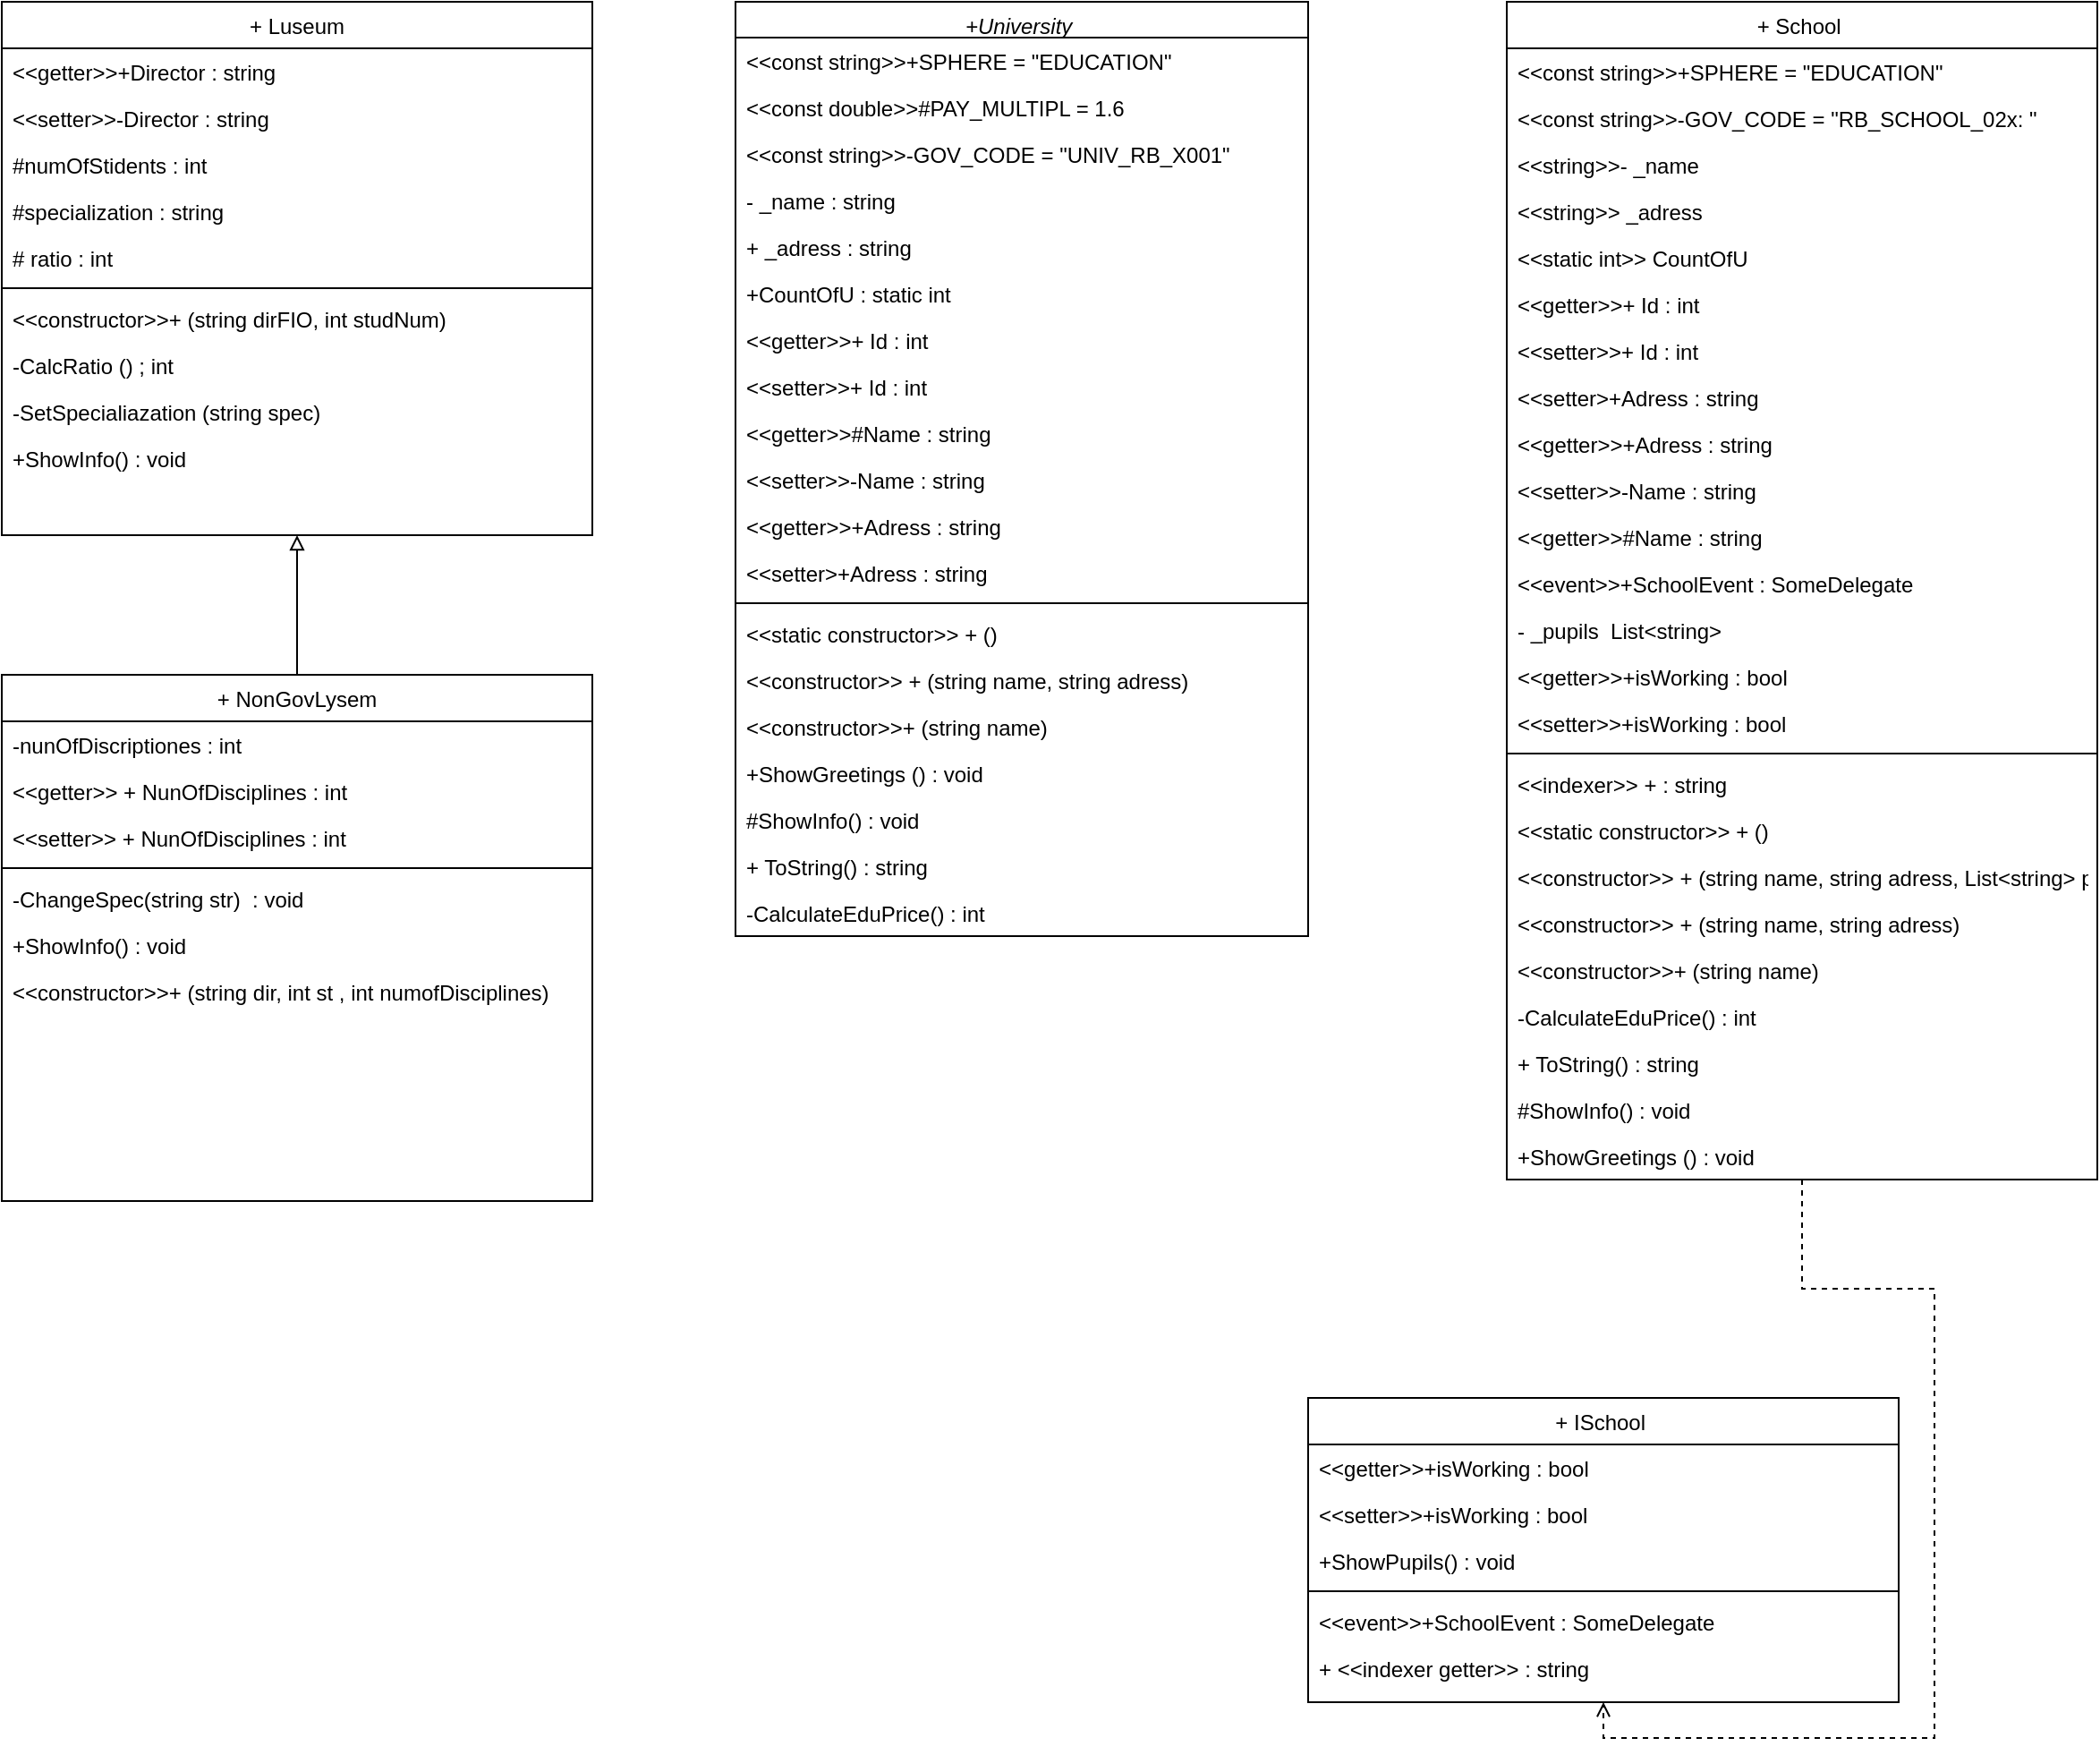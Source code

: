 <mxfile version="20.8.20" type="device"><diagram id="C5RBs43oDa-KdzZeNtuy" name="Page-1"><mxGraphModel dx="1500" dy="1988" grid="1" gridSize="10" guides="1" tooltips="1" connect="1" arrows="1" fold="1" page="1" pageScale="1" pageWidth="827" pageHeight="1169" math="0" shadow="0"><root><mxCell id="WIyWlLk6GJQsqaUBKTNV-0"/><mxCell id="WIyWlLk6GJQsqaUBKTNV-1" parent="WIyWlLk6GJQsqaUBKTNV-0"/><mxCell id="zkfFHV4jXpPFQw0GAbJ--0" value="+University " style="swimlane;fontStyle=2;align=center;verticalAlign=top;childLayout=stackLayout;horizontal=1;startSize=20;horizontalStack=0;resizeParent=1;resizeLast=0;collapsible=1;marginBottom=0;rounded=0;shadow=0;strokeWidth=1;" parent="WIyWlLk6GJQsqaUBKTNV-1" vertex="1"><mxGeometry x="810" y="-670" width="320" height="522" as="geometry"><mxRectangle x="230" y="140" width="160" height="26" as="alternateBounds"/></mxGeometry></mxCell><mxCell id="zkfFHV4jXpPFQw0GAbJ--1" value="&lt;&lt;const string&gt;&gt;+SPHERE = &quot;EDUCATION&quot;" style="text;align=left;verticalAlign=top;spacingLeft=4;spacingRight=4;overflow=hidden;rotatable=0;points=[[0,0.5],[1,0.5]];portConstraint=eastwest;" parent="zkfFHV4jXpPFQw0GAbJ--0" vertex="1"><mxGeometry y="20" width="320" height="26" as="geometry"/></mxCell><mxCell id="zkfFHV4jXpPFQw0GAbJ--2" value="&lt;&lt;const double&gt;&gt;#PAY_MULTIPL = 1.6" style="text;align=left;verticalAlign=top;spacingLeft=4;spacingRight=4;overflow=hidden;rotatable=0;points=[[0,0.5],[1,0.5]];portConstraint=eastwest;rounded=0;shadow=0;html=0;" parent="zkfFHV4jXpPFQw0GAbJ--0" vertex="1"><mxGeometry y="46" width="320" height="26" as="geometry"/></mxCell><mxCell id="zkfFHV4jXpPFQw0GAbJ--3" value="&lt;&lt;const string&gt;&gt;-GOV_CODE = &quot;UNIV_RB_X001&quot;" style="text;align=left;verticalAlign=top;spacingLeft=4;spacingRight=4;overflow=hidden;rotatable=0;points=[[0,0.5],[1,0.5]];portConstraint=eastwest;rounded=0;shadow=0;html=0;" parent="zkfFHV4jXpPFQw0GAbJ--0" vertex="1"><mxGeometry y="72" width="320" height="26" as="geometry"/></mxCell><mxCell id="zkfFHV4jXpPFQw0GAbJ--5" value="- _name : string" style="text;align=left;verticalAlign=top;spacingLeft=4;spacingRight=4;overflow=hidden;rotatable=0;points=[[0,0.5],[1,0.5]];portConstraint=eastwest;" parent="zkfFHV4jXpPFQw0GAbJ--0" vertex="1"><mxGeometry y="98" width="320" height="26" as="geometry"/></mxCell><mxCell id="fwnLO7rDKL6S0W3U5-J9-70" value="+ _adress : string" style="text;align=left;verticalAlign=top;spacingLeft=4;spacingRight=4;overflow=hidden;rotatable=0;points=[[0,0.5],[1,0.5]];portConstraint=eastwest;" parent="zkfFHV4jXpPFQw0GAbJ--0" vertex="1"><mxGeometry y="124" width="320" height="26" as="geometry"/></mxCell><mxCell id="fwnLO7rDKL6S0W3U5-J9-69" value="+CountOfU : static int" style="text;align=left;verticalAlign=top;spacingLeft=4;spacingRight=4;overflow=hidden;rotatable=0;points=[[0,0.5],[1,0.5]];portConstraint=eastwest;" parent="zkfFHV4jXpPFQw0GAbJ--0" vertex="1"><mxGeometry y="150" width="320" height="26" as="geometry"/></mxCell><mxCell id="fwnLO7rDKL6S0W3U5-J9-68" value="&lt;&lt;getter&gt;&gt;+ Id : int&#10;" style="text;align=left;verticalAlign=top;spacingLeft=4;spacingRight=4;overflow=hidden;rotatable=0;points=[[0,0.5],[1,0.5]];portConstraint=eastwest;" parent="zkfFHV4jXpPFQw0GAbJ--0" vertex="1"><mxGeometry y="176" width="320" height="26" as="geometry"/></mxCell><mxCell id="fwnLO7rDKL6S0W3U5-J9-67" value="&lt;&lt;setter&gt;&gt;+ Id : int" style="text;align=left;verticalAlign=top;spacingLeft=4;spacingRight=4;overflow=hidden;rotatable=0;points=[[0,0.5],[1,0.5]];portConstraint=eastwest;" parent="zkfFHV4jXpPFQw0GAbJ--0" vertex="1"><mxGeometry y="202" width="320" height="26" as="geometry"/></mxCell><mxCell id="fwnLO7rDKL6S0W3U5-J9-76" value="&lt;&lt;getter&gt;&gt;#Name : string" style="text;align=left;verticalAlign=top;spacingLeft=4;spacingRight=4;overflow=hidden;rotatable=0;points=[[0,0.5],[1,0.5]];portConstraint=eastwest;" parent="zkfFHV4jXpPFQw0GAbJ--0" vertex="1"><mxGeometry y="228" width="320" height="26" as="geometry"/></mxCell><mxCell id="fwnLO7rDKL6S0W3U5-J9-75" value="&lt;&lt;setter&gt;&gt;-Name : string" style="text;align=left;verticalAlign=top;spacingLeft=4;spacingRight=4;overflow=hidden;rotatable=0;points=[[0,0.5],[1,0.5]];portConstraint=eastwest;" parent="zkfFHV4jXpPFQw0GAbJ--0" vertex="1"><mxGeometry y="254" width="320" height="26" as="geometry"/></mxCell><mxCell id="fwnLO7rDKL6S0W3U5-J9-74" value="&lt;&lt;getter&gt;&gt;+Adress : string" style="text;align=left;verticalAlign=top;spacingLeft=4;spacingRight=4;overflow=hidden;rotatable=0;points=[[0,0.5],[1,0.5]];portConstraint=eastwest;" parent="zkfFHV4jXpPFQw0GAbJ--0" vertex="1"><mxGeometry y="280" width="320" height="26" as="geometry"/></mxCell><mxCell id="fwnLO7rDKL6S0W3U5-J9-73" value="&lt;&lt;setter&gt;+Adress : string" style="text;align=left;verticalAlign=top;spacingLeft=4;spacingRight=4;overflow=hidden;rotatable=0;points=[[0,0.5],[1,0.5]];portConstraint=eastwest;" parent="zkfFHV4jXpPFQw0GAbJ--0" vertex="1"><mxGeometry y="306" width="320" height="26" as="geometry"/></mxCell><mxCell id="zkfFHV4jXpPFQw0GAbJ--4" value="" style="line;html=1;strokeWidth=1;align=left;verticalAlign=middle;spacingTop=-1;spacingLeft=3;spacingRight=3;rotatable=0;labelPosition=right;points=[];portConstraint=eastwest;" parent="zkfFHV4jXpPFQw0GAbJ--0" vertex="1"><mxGeometry y="332" width="320" height="8" as="geometry"/></mxCell><mxCell id="fwnLO7rDKL6S0W3U5-J9-72" value="&lt;&lt;static constructor&gt;&gt; + ()" style="text;align=left;verticalAlign=top;spacingLeft=4;spacingRight=4;overflow=hidden;rotatable=0;points=[[0,0.5],[1,0.5]];portConstraint=eastwest;" parent="zkfFHV4jXpPFQw0GAbJ--0" vertex="1"><mxGeometry y="340" width="320" height="26" as="geometry"/></mxCell><mxCell id="fwnLO7rDKL6S0W3U5-J9-71" value="&lt;&lt;constructor&gt;&gt; + (string name, string adress)" style="text;align=left;verticalAlign=top;spacingLeft=4;spacingRight=4;overflow=hidden;rotatable=0;points=[[0,0.5],[1,0.5]];portConstraint=eastwest;" parent="zkfFHV4jXpPFQw0GAbJ--0" vertex="1"><mxGeometry y="366" width="320" height="26" as="geometry"/></mxCell><mxCell id="fwnLO7rDKL6S0W3U5-J9-66" value="&lt;&lt;constructor&gt;&gt;+ (string name) " style="text;align=left;verticalAlign=top;spacingLeft=4;spacingRight=4;overflow=hidden;rotatable=0;points=[[0,0.5],[1,0.5]];portConstraint=eastwest;" parent="zkfFHV4jXpPFQw0GAbJ--0" vertex="1"><mxGeometry y="392" width="320" height="26" as="geometry"/></mxCell><mxCell id="fwnLO7rDKL6S0W3U5-J9-83" value="+ShowGreetings () : void" style="text;align=left;verticalAlign=top;spacingLeft=4;spacingRight=4;overflow=hidden;rotatable=0;points=[[0,0.5],[1,0.5]];portConstraint=eastwest;" parent="zkfFHV4jXpPFQw0GAbJ--0" vertex="1"><mxGeometry y="418" width="320" height="26" as="geometry"/></mxCell><mxCell id="fwnLO7rDKL6S0W3U5-J9-82" value="#ShowInfo() : void" style="text;align=left;verticalAlign=top;spacingLeft=4;spacingRight=4;overflow=hidden;rotatable=0;points=[[0,0.5],[1,0.5]];portConstraint=eastwest;" parent="zkfFHV4jXpPFQw0GAbJ--0" vertex="1"><mxGeometry y="444" width="320" height="26" as="geometry"/></mxCell><mxCell id="fwnLO7rDKL6S0W3U5-J9-81" value="+ ToString() : string" style="text;align=left;verticalAlign=top;spacingLeft=4;spacingRight=4;overflow=hidden;rotatable=0;points=[[0,0.5],[1,0.5]];portConstraint=eastwest;" parent="zkfFHV4jXpPFQw0GAbJ--0" vertex="1"><mxGeometry y="470" width="320" height="26" as="geometry"/></mxCell><mxCell id="fwnLO7rDKL6S0W3U5-J9-80" value="-CalculateEduPrice() : int " style="text;align=left;verticalAlign=top;spacingLeft=4;spacingRight=4;overflow=hidden;rotatable=0;points=[[0,0.5],[1,0.5]];portConstraint=eastwest;" parent="zkfFHV4jXpPFQw0GAbJ--0" vertex="1"><mxGeometry y="496" width="320" height="26" as="geometry"/></mxCell><mxCell id="zkfFHV4jXpPFQw0GAbJ--17" value="+ ISchool " style="swimlane;fontStyle=0;align=center;verticalAlign=top;childLayout=stackLayout;horizontal=1;startSize=26;horizontalStack=0;resizeParent=1;resizeLast=0;collapsible=1;marginBottom=0;rounded=0;shadow=0;strokeWidth=1;" parent="WIyWlLk6GJQsqaUBKTNV-1" vertex="1"><mxGeometry x="1130" y="110" width="330" height="170" as="geometry"><mxRectangle x="550" y="140" width="160" height="26" as="alternateBounds"/></mxGeometry></mxCell><mxCell id="zkfFHV4jXpPFQw0GAbJ--18" value="&lt;&lt;getter&gt;&gt;+isWorking : bool" style="text;align=left;verticalAlign=top;spacingLeft=4;spacingRight=4;overflow=hidden;rotatable=0;points=[[0,0.5],[1,0.5]];portConstraint=eastwest;" parent="zkfFHV4jXpPFQw0GAbJ--17" vertex="1"><mxGeometry y="26" width="330" height="26" as="geometry"/></mxCell><mxCell id="zkfFHV4jXpPFQw0GAbJ--19" value="&lt;&lt;setter&gt;&gt;+isWorking : bool" style="text;align=left;verticalAlign=top;spacingLeft=4;spacingRight=4;overflow=hidden;rotatable=0;points=[[0,0.5],[1,0.5]];portConstraint=eastwest;rounded=0;shadow=0;html=0;" parent="zkfFHV4jXpPFQw0GAbJ--17" vertex="1"><mxGeometry y="52" width="330" height="26" as="geometry"/></mxCell><mxCell id="zkfFHV4jXpPFQw0GAbJ--20" value="+ShowPupils() : void" style="text;align=left;verticalAlign=top;spacingLeft=4;spacingRight=4;overflow=hidden;rotatable=0;points=[[0,0.5],[1,0.5]];portConstraint=eastwest;rounded=0;shadow=0;html=0;" parent="zkfFHV4jXpPFQw0GAbJ--17" vertex="1"><mxGeometry y="78" width="330" height="26" as="geometry"/></mxCell><mxCell id="zkfFHV4jXpPFQw0GAbJ--23" value="" style="line;html=1;strokeWidth=1;align=left;verticalAlign=middle;spacingTop=-1;spacingLeft=3;spacingRight=3;rotatable=0;labelPosition=right;points=[];portConstraint=eastwest;" parent="zkfFHV4jXpPFQw0GAbJ--17" vertex="1"><mxGeometry y="104" width="330" height="8" as="geometry"/></mxCell><mxCell id="zkfFHV4jXpPFQw0GAbJ--21" value="&lt;&lt;event&gt;&gt;+SchoolEvent : SomeDelegate" style="text;align=left;verticalAlign=top;spacingLeft=4;spacingRight=4;overflow=hidden;rotatable=0;points=[[0,0.5],[1,0.5]];portConstraint=eastwest;rounded=0;shadow=0;html=0;" parent="zkfFHV4jXpPFQw0GAbJ--17" vertex="1"><mxGeometry y="112" width="330" height="26" as="geometry"/></mxCell><mxCell id="zkfFHV4jXpPFQw0GAbJ--22" value="+ &lt;&lt;indexer getter&gt;&gt; : string" style="text;align=left;verticalAlign=top;spacingLeft=4;spacingRight=4;overflow=hidden;rotatable=0;points=[[0,0.5],[1,0.5]];portConstraint=eastwest;rounded=0;shadow=0;html=0;" parent="zkfFHV4jXpPFQw0GAbJ--17" vertex="1"><mxGeometry y="138" width="330" height="26" as="geometry"/></mxCell><mxCell id="fwnLO7rDKL6S0W3U5-J9-145" style="edgeStyle=orthogonalEdgeStyle;rounded=0;orthogonalLoop=1;jettySize=auto;html=1;entryX=0.5;entryY=1;entryDx=0;entryDy=0;dashed=1;endArrow=open;endFill=0;" parent="WIyWlLk6GJQsqaUBKTNV-1" source="fwnLO7rDKL6S0W3U5-J9-85" target="zkfFHV4jXpPFQw0GAbJ--17" edge="1"><mxGeometry relative="1" as="geometry"/></mxCell><mxCell id="fwnLO7rDKL6S0W3U5-J9-85" value="+ School " style="swimlane;fontStyle=0;align=center;verticalAlign=top;childLayout=stackLayout;horizontal=1;startSize=26;horizontalStack=0;resizeParent=1;resizeLast=0;collapsible=1;marginBottom=0;rounded=0;shadow=0;strokeWidth=1;" parent="WIyWlLk6GJQsqaUBKTNV-1" vertex="1"><mxGeometry x="1241" y="-670" width="330" height="658" as="geometry"><mxRectangle x="550" y="140" width="160" height="26" as="alternateBounds"/></mxGeometry></mxCell><mxCell id="fwnLO7rDKL6S0W3U5-J9-98" value="&lt;&lt;const string&gt;&gt;+SPHERE = &quot;EDUCATION&quot;" style="text;align=left;verticalAlign=top;spacingLeft=4;spacingRight=4;overflow=hidden;rotatable=0;points=[[0,0.5],[1,0.5]];portConstraint=eastwest;" parent="fwnLO7rDKL6S0W3U5-J9-85" vertex="1"><mxGeometry y="26" width="330" height="26" as="geometry"/></mxCell><mxCell id="fwnLO7rDKL6S0W3U5-J9-99" value="&lt;&lt;const string&gt;&gt;-GOV_CODE = &quot;RB_SCHOOL_02x: &quot;" style="text;align=left;verticalAlign=top;spacingLeft=4;spacingRight=4;overflow=hidden;rotatable=0;points=[[0,0.5],[1,0.5]];portConstraint=eastwest;rounded=0;shadow=0;html=0;" parent="fwnLO7rDKL6S0W3U5-J9-85" vertex="1"><mxGeometry y="52" width="330" height="26" as="geometry"/></mxCell><mxCell id="fwnLO7rDKL6S0W3U5-J9-100" value="&lt;&lt;string&gt;&gt;- _name" style="text;align=left;verticalAlign=top;spacingLeft=4;spacingRight=4;overflow=hidden;rotatable=0;points=[[0,0.5],[1,0.5]];portConstraint=eastwest;" parent="fwnLO7rDKL6S0W3U5-J9-85" vertex="1"><mxGeometry y="78" width="330" height="26" as="geometry"/></mxCell><mxCell id="fwnLO7rDKL6S0W3U5-J9-101" value="&lt;&lt;string&gt;&gt; _adress" style="text;align=left;verticalAlign=top;spacingLeft=4;spacingRight=4;overflow=hidden;rotatable=0;points=[[0,0.5],[1,0.5]];portConstraint=eastwest;" parent="fwnLO7rDKL6S0W3U5-J9-85" vertex="1"><mxGeometry y="104" width="330" height="26" as="geometry"/></mxCell><mxCell id="fwnLO7rDKL6S0W3U5-J9-102" value="&lt;&lt;static int&gt;&gt; CountOfU" style="text;align=left;verticalAlign=top;spacingLeft=4;spacingRight=4;overflow=hidden;rotatable=0;points=[[0,0.5],[1,0.5]];portConstraint=eastwest;" parent="fwnLO7rDKL6S0W3U5-J9-85" vertex="1"><mxGeometry y="130" width="330" height="26" as="geometry"/></mxCell><mxCell id="fwnLO7rDKL6S0W3U5-J9-103" value="&lt;&lt;getter&gt;&gt;+ Id : int&#10;" style="text;align=left;verticalAlign=top;spacingLeft=4;spacingRight=4;overflow=hidden;rotatable=0;points=[[0,0.5],[1,0.5]];portConstraint=eastwest;" parent="fwnLO7rDKL6S0W3U5-J9-85" vertex="1"><mxGeometry y="156" width="330" height="26" as="geometry"/></mxCell><mxCell id="fwnLO7rDKL6S0W3U5-J9-104" value="&lt;&lt;setter&gt;&gt;+ Id : int" style="text;align=left;verticalAlign=top;spacingLeft=4;spacingRight=4;overflow=hidden;rotatable=0;points=[[0,0.5],[1,0.5]];portConstraint=eastwest;" parent="fwnLO7rDKL6S0W3U5-J9-85" vertex="1"><mxGeometry y="182" width="330" height="26" as="geometry"/></mxCell><mxCell id="fwnLO7rDKL6S0W3U5-J9-108" value="&lt;&lt;setter&gt;+Adress : string" style="text;align=left;verticalAlign=top;spacingLeft=4;spacingRight=4;overflow=hidden;rotatable=0;points=[[0,0.5],[1,0.5]];portConstraint=eastwest;" parent="fwnLO7rDKL6S0W3U5-J9-85" vertex="1"><mxGeometry y="208" width="330" height="26" as="geometry"/></mxCell><mxCell id="fwnLO7rDKL6S0W3U5-J9-107" value="&lt;&lt;getter&gt;&gt;+Adress : string" style="text;align=left;verticalAlign=top;spacingLeft=4;spacingRight=4;overflow=hidden;rotatable=0;points=[[0,0.5],[1,0.5]];portConstraint=eastwest;" parent="fwnLO7rDKL6S0W3U5-J9-85" vertex="1"><mxGeometry y="234" width="330" height="26" as="geometry"/></mxCell><mxCell id="fwnLO7rDKL6S0W3U5-J9-106" value="&lt;&lt;setter&gt;&gt;-Name : string" style="text;align=left;verticalAlign=top;spacingLeft=4;spacingRight=4;overflow=hidden;rotatable=0;points=[[0,0.5],[1,0.5]];portConstraint=eastwest;" parent="fwnLO7rDKL6S0W3U5-J9-85" vertex="1"><mxGeometry y="260" width="330" height="26" as="geometry"/></mxCell><mxCell id="fwnLO7rDKL6S0W3U5-J9-105" value="&lt;&lt;getter&gt;&gt;#Name : string" style="text;align=left;verticalAlign=top;spacingLeft=4;spacingRight=4;overflow=hidden;rotatable=0;points=[[0,0.5],[1,0.5]];portConstraint=eastwest;" parent="fwnLO7rDKL6S0W3U5-J9-85" vertex="1"><mxGeometry y="286" width="330" height="26" as="geometry"/></mxCell><mxCell id="fwnLO7rDKL6S0W3U5-J9-90" value="&lt;&lt;event&gt;&gt;+SchoolEvent : SomeDelegate" style="text;align=left;verticalAlign=top;spacingLeft=4;spacingRight=4;overflow=hidden;rotatable=0;points=[[0,0.5],[1,0.5]];portConstraint=eastwest;rounded=0;shadow=0;html=0;" parent="fwnLO7rDKL6S0W3U5-J9-85" vertex="1"><mxGeometry y="312" width="330" height="26" as="geometry"/></mxCell><mxCell id="fwnLO7rDKL6S0W3U5-J9-110" value="- _pupils  List&lt;string&gt;" style="text;align=left;verticalAlign=top;spacingLeft=4;spacingRight=4;overflow=hidden;rotatable=0;points=[[0,0.5],[1,0.5]];portConstraint=eastwest;rounded=0;shadow=0;html=0;" parent="fwnLO7rDKL6S0W3U5-J9-85" vertex="1"><mxGeometry y="338" width="330" height="26" as="geometry"/></mxCell><mxCell id="fwnLO7rDKL6S0W3U5-J9-118" value="&lt;&lt;getter&gt;&gt;+isWorking : bool" style="text;align=left;verticalAlign=top;spacingLeft=4;spacingRight=4;overflow=hidden;rotatable=0;points=[[0,0.5],[1,0.5]];portConstraint=eastwest;rounded=0;shadow=0;html=0;" parent="fwnLO7rDKL6S0W3U5-J9-85" vertex="1"><mxGeometry y="364" width="330" height="26" as="geometry"/></mxCell><mxCell id="fwnLO7rDKL6S0W3U5-J9-119" value="&lt;&lt;setter&gt;&gt;+isWorking : bool" style="text;align=left;verticalAlign=top;spacingLeft=4;spacingRight=4;overflow=hidden;rotatable=0;points=[[0,0.5],[1,0.5]];portConstraint=eastwest;rounded=0;shadow=0;html=0;" parent="fwnLO7rDKL6S0W3U5-J9-85" vertex="1"><mxGeometry y="390" width="330" height="26" as="geometry"/></mxCell><mxCell id="fwnLO7rDKL6S0W3U5-J9-89" value="" style="line;html=1;strokeWidth=1;align=left;verticalAlign=middle;spacingTop=-1;spacingLeft=3;spacingRight=3;rotatable=0;labelPosition=right;points=[];portConstraint=eastwest;" parent="fwnLO7rDKL6S0W3U5-J9-85" vertex="1"><mxGeometry y="416" width="330" height="8" as="geometry"/></mxCell><mxCell id="fwnLO7rDKL6S0W3U5-J9-91" value="&lt;&lt;indexer&gt;&gt; + : string" style="text;align=left;verticalAlign=top;spacingLeft=4;spacingRight=4;overflow=hidden;rotatable=0;points=[[0,0.5],[1,0.5]];portConstraint=eastwest;rounded=0;shadow=0;html=0;" parent="fwnLO7rDKL6S0W3U5-J9-85" vertex="1"><mxGeometry y="424" width="330" height="26" as="geometry"/></mxCell><mxCell id="fwnLO7rDKL6S0W3U5-J9-111" value="&lt;&lt;static constructor&gt;&gt; + ()" style="text;align=left;verticalAlign=top;spacingLeft=4;spacingRight=4;overflow=hidden;rotatable=0;points=[[0,0.5],[1,0.5]];portConstraint=eastwest;" parent="fwnLO7rDKL6S0W3U5-J9-85" vertex="1"><mxGeometry y="450" width="330" height="26" as="geometry"/></mxCell><mxCell id="fwnLO7rDKL6S0W3U5-J9-120" value="&lt;&lt;constructor&gt;&gt; + (string name, string adress, List&lt;string&gt; ppls)" style="text;align=left;verticalAlign=top;spacingLeft=4;spacingRight=4;overflow=hidden;rotatable=0;points=[[0,0.5],[1,0.5]];portConstraint=eastwest;" parent="fwnLO7rDKL6S0W3U5-J9-85" vertex="1"><mxGeometry y="476" width="330" height="26" as="geometry"/></mxCell><mxCell id="fwnLO7rDKL6S0W3U5-J9-112" value="&lt;&lt;constructor&gt;&gt; + (string name, string adress)" style="text;align=left;verticalAlign=top;spacingLeft=4;spacingRight=4;overflow=hidden;rotatable=0;points=[[0,0.5],[1,0.5]];portConstraint=eastwest;" parent="fwnLO7rDKL6S0W3U5-J9-85" vertex="1"><mxGeometry y="502" width="330" height="26" as="geometry"/></mxCell><mxCell id="fwnLO7rDKL6S0W3U5-J9-113" value="&lt;&lt;constructor&gt;&gt;+ (string name) " style="text;align=left;verticalAlign=top;spacingLeft=4;spacingRight=4;overflow=hidden;rotatable=0;points=[[0,0.5],[1,0.5]];portConstraint=eastwest;" parent="fwnLO7rDKL6S0W3U5-J9-85" vertex="1"><mxGeometry y="528" width="330" height="26" as="geometry"/></mxCell><mxCell id="fwnLO7rDKL6S0W3U5-J9-117" value="-CalculateEduPrice() : int " style="text;align=left;verticalAlign=top;spacingLeft=4;spacingRight=4;overflow=hidden;rotatable=0;points=[[0,0.5],[1,0.5]];portConstraint=eastwest;" parent="fwnLO7rDKL6S0W3U5-J9-85" vertex="1"><mxGeometry y="554" width="330" height="26" as="geometry"/></mxCell><mxCell id="fwnLO7rDKL6S0W3U5-J9-116" value="+ ToString() : string" style="text;align=left;verticalAlign=top;spacingLeft=4;spacingRight=4;overflow=hidden;rotatable=0;points=[[0,0.5],[1,0.5]];portConstraint=eastwest;" parent="fwnLO7rDKL6S0W3U5-J9-85" vertex="1"><mxGeometry y="580" width="330" height="26" as="geometry"/></mxCell><mxCell id="fwnLO7rDKL6S0W3U5-J9-115" value="#ShowInfo() : void" style="text;align=left;verticalAlign=top;spacingLeft=4;spacingRight=4;overflow=hidden;rotatable=0;points=[[0,0.5],[1,0.5]];portConstraint=eastwest;" parent="fwnLO7rDKL6S0W3U5-J9-85" vertex="1"><mxGeometry y="606" width="330" height="26" as="geometry"/></mxCell><mxCell id="fwnLO7rDKL6S0W3U5-J9-114" value="+ShowGreetings () : void" style="text;align=left;verticalAlign=top;spacingLeft=4;spacingRight=4;overflow=hidden;rotatable=0;points=[[0,0.5],[1,0.5]];portConstraint=eastwest;" parent="fwnLO7rDKL6S0W3U5-J9-85" vertex="1"><mxGeometry y="632" width="330" height="26" as="geometry"/></mxCell><mxCell id="fwnLO7rDKL6S0W3U5-J9-122" value="+ Luseum" style="swimlane;fontStyle=0;align=center;verticalAlign=top;childLayout=stackLayout;horizontal=1;startSize=26;horizontalStack=0;resizeParent=1;resizeLast=0;collapsible=1;marginBottom=0;rounded=0;shadow=0;strokeWidth=1;" parent="WIyWlLk6GJQsqaUBKTNV-1" vertex="1"><mxGeometry x="400" y="-670" width="330" height="298" as="geometry"><mxRectangle x="550" y="140" width="160" height="26" as="alternateBounds"/></mxGeometry></mxCell><mxCell id="fwnLO7rDKL6S0W3U5-J9-123" value="&lt;&lt;getter&gt;&gt;+Director : string" style="text;align=left;verticalAlign=top;spacingLeft=4;spacingRight=4;overflow=hidden;rotatable=0;points=[[0,0.5],[1,0.5]];portConstraint=eastwest;" parent="fwnLO7rDKL6S0W3U5-J9-122" vertex="1"><mxGeometry y="26" width="330" height="26" as="geometry"/></mxCell><mxCell id="fwnLO7rDKL6S0W3U5-J9-124" value="&lt;&lt;setter&gt;&gt;-Director : string" style="text;align=left;verticalAlign=top;spacingLeft=4;spacingRight=4;overflow=hidden;rotatable=0;points=[[0,0.5],[1,0.5]];portConstraint=eastwest;rounded=0;shadow=0;html=0;" parent="fwnLO7rDKL6S0W3U5-J9-122" vertex="1"><mxGeometry y="52" width="330" height="26" as="geometry"/></mxCell><mxCell id="fwnLO7rDKL6S0W3U5-J9-125" value="#numOfStidents : int" style="text;align=left;verticalAlign=top;spacingLeft=4;spacingRight=4;overflow=hidden;rotatable=0;points=[[0,0.5],[1,0.5]];portConstraint=eastwest;rounded=0;shadow=0;html=0;" parent="fwnLO7rDKL6S0W3U5-J9-122" vertex="1"><mxGeometry y="78" width="330" height="26" as="geometry"/></mxCell><mxCell id="fwnLO7rDKL6S0W3U5-J9-129" value="#specialization : string" style="text;align=left;verticalAlign=top;spacingLeft=4;spacingRight=4;overflow=hidden;rotatable=0;points=[[0,0.5],[1,0.5]];portConstraint=eastwest;rounded=0;shadow=0;html=0;" parent="fwnLO7rDKL6S0W3U5-J9-122" vertex="1"><mxGeometry y="104" width="330" height="26" as="geometry"/></mxCell><mxCell id="fwnLO7rDKL6S0W3U5-J9-130" value="# ratio : int" style="text;align=left;verticalAlign=top;spacingLeft=4;spacingRight=4;overflow=hidden;rotatable=0;points=[[0,0.5],[1,0.5]];portConstraint=eastwest;rounded=0;shadow=0;html=0;" parent="fwnLO7rDKL6S0W3U5-J9-122" vertex="1"><mxGeometry y="130" width="330" height="26" as="geometry"/></mxCell><mxCell id="fwnLO7rDKL6S0W3U5-J9-126" value="" style="line;html=1;strokeWidth=1;align=left;verticalAlign=middle;spacingTop=-1;spacingLeft=3;spacingRight=3;rotatable=0;labelPosition=right;points=[];portConstraint=eastwest;" parent="fwnLO7rDKL6S0W3U5-J9-122" vertex="1"><mxGeometry y="156" width="330" height="8" as="geometry"/></mxCell><mxCell id="fwnLO7rDKL6S0W3U5-J9-127" value="&lt;&lt;constructor&gt;&gt;+ (string dirFIO, int studNum)  " style="text;align=left;verticalAlign=top;spacingLeft=4;spacingRight=4;overflow=hidden;rotatable=0;points=[[0,0.5],[1,0.5]];portConstraint=eastwest;rounded=0;shadow=0;html=0;" parent="fwnLO7rDKL6S0W3U5-J9-122" vertex="1"><mxGeometry y="164" width="330" height="26" as="geometry"/></mxCell><mxCell id="fwnLO7rDKL6S0W3U5-J9-128" value="-CalcRatio () ; int" style="text;align=left;verticalAlign=top;spacingLeft=4;spacingRight=4;overflow=hidden;rotatable=0;points=[[0,0.5],[1,0.5]];portConstraint=eastwest;rounded=0;shadow=0;html=0;" parent="fwnLO7rDKL6S0W3U5-J9-122" vertex="1"><mxGeometry y="190" width="330" height="26" as="geometry"/></mxCell><mxCell id="fwnLO7rDKL6S0W3U5-J9-131" value="-SetSpecialiazation (string spec) " style="text;align=left;verticalAlign=top;spacingLeft=4;spacingRight=4;overflow=hidden;rotatable=0;points=[[0,0.5],[1,0.5]];portConstraint=eastwest;rounded=0;shadow=0;html=0;" parent="fwnLO7rDKL6S0W3U5-J9-122" vertex="1"><mxGeometry y="216" width="330" height="26" as="geometry"/></mxCell><mxCell id="fwnLO7rDKL6S0W3U5-J9-132" value="+ShowInfo() : void" style="text;align=left;verticalAlign=top;spacingLeft=4;spacingRight=4;overflow=hidden;rotatable=0;points=[[0,0.5],[1,0.5]];portConstraint=eastwest;rounded=0;shadow=0;html=0;" parent="fwnLO7rDKL6S0W3U5-J9-122" vertex="1"><mxGeometry y="242" width="330" height="26" as="geometry"/></mxCell><mxCell id="fwnLO7rDKL6S0W3U5-J9-146" style="edgeStyle=orthogonalEdgeStyle;rounded=0;orthogonalLoop=1;jettySize=auto;html=1;entryX=0.5;entryY=1;entryDx=0;entryDy=0;endArrow=block;endFill=0;" parent="WIyWlLk6GJQsqaUBKTNV-1" source="fwnLO7rDKL6S0W3U5-J9-133" target="fwnLO7rDKL6S0W3U5-J9-122" edge="1"><mxGeometry relative="1" as="geometry"><mxPoint x="555" y="-360" as="targetPoint"/></mxGeometry></mxCell><mxCell id="fwnLO7rDKL6S0W3U5-J9-133" value="+ NonGovLysem" style="swimlane;fontStyle=0;align=center;verticalAlign=top;childLayout=stackLayout;horizontal=1;startSize=26;horizontalStack=0;resizeParent=1;resizeLast=0;collapsible=1;marginBottom=0;rounded=0;shadow=0;strokeWidth=1;" parent="WIyWlLk6GJQsqaUBKTNV-1" vertex="1"><mxGeometry x="400" y="-294" width="330" height="294" as="geometry"><mxRectangle x="550" y="140" width="160" height="26" as="alternateBounds"/></mxGeometry></mxCell><mxCell id="fwnLO7rDKL6S0W3U5-J9-134" value="-nunOfDiscriptiones : int" style="text;align=left;verticalAlign=top;spacingLeft=4;spacingRight=4;overflow=hidden;rotatable=0;points=[[0,0.5],[1,0.5]];portConstraint=eastwest;" parent="fwnLO7rDKL6S0W3U5-J9-133" vertex="1"><mxGeometry y="26" width="330" height="26" as="geometry"/></mxCell><mxCell id="fwnLO7rDKL6S0W3U5-J9-135" value="&lt;&lt;getter&gt;&gt; + NunOfDisciplines : int" style="text;align=left;verticalAlign=top;spacingLeft=4;spacingRight=4;overflow=hidden;rotatable=0;points=[[0,0.5],[1,0.5]];portConstraint=eastwest;rounded=0;shadow=0;html=0;" parent="fwnLO7rDKL6S0W3U5-J9-133" vertex="1"><mxGeometry y="52" width="330" height="26" as="geometry"/></mxCell><mxCell id="fwnLO7rDKL6S0W3U5-J9-136" value="&lt;&lt;setter&gt;&gt; + NunOfDisciplines : int" style="text;align=left;verticalAlign=top;spacingLeft=4;spacingRight=4;overflow=hidden;rotatable=0;points=[[0,0.5],[1,0.5]];portConstraint=eastwest;rounded=0;shadow=0;html=0;" parent="fwnLO7rDKL6S0W3U5-J9-133" vertex="1"><mxGeometry y="78" width="330" height="26" as="geometry"/></mxCell><mxCell id="fwnLO7rDKL6S0W3U5-J9-139" value="" style="line;html=1;strokeWidth=1;align=left;verticalAlign=middle;spacingTop=-1;spacingLeft=3;spacingRight=3;rotatable=0;labelPosition=right;points=[];portConstraint=eastwest;" parent="fwnLO7rDKL6S0W3U5-J9-133" vertex="1"><mxGeometry y="104" width="330" height="8" as="geometry"/></mxCell><mxCell id="fwnLO7rDKL6S0W3U5-J9-142" value="-ChangeSpec(string str)  : void" style="text;align=left;verticalAlign=top;spacingLeft=4;spacingRight=4;overflow=hidden;rotatable=0;points=[[0,0.5],[1,0.5]];portConstraint=eastwest;rounded=0;shadow=0;html=0;" parent="fwnLO7rDKL6S0W3U5-J9-133" vertex="1"><mxGeometry y="112" width="330" height="26" as="geometry"/></mxCell><mxCell id="fwnLO7rDKL6S0W3U5-J9-143" value="+ShowInfo() : void" style="text;align=left;verticalAlign=top;spacingLeft=4;spacingRight=4;overflow=hidden;rotatable=0;points=[[0,0.5],[1,0.5]];portConstraint=eastwest;rounded=0;shadow=0;html=0;" parent="fwnLO7rDKL6S0W3U5-J9-133" vertex="1"><mxGeometry y="138" width="330" height="26" as="geometry"/></mxCell><mxCell id="fwnLO7rDKL6S0W3U5-J9-140" value="&lt;&lt;constructor&gt;&gt;+ (string dir, int st , int numofDisciplines)  " style="text;align=left;verticalAlign=top;spacingLeft=4;spacingRight=4;overflow=hidden;rotatable=0;points=[[0,0.5],[1,0.5]];portConstraint=eastwest;rounded=0;shadow=0;html=0;" parent="fwnLO7rDKL6S0W3U5-J9-133" vertex="1"><mxGeometry y="164" width="330" height="26" as="geometry"/></mxCell></root></mxGraphModel></diagram></mxfile>